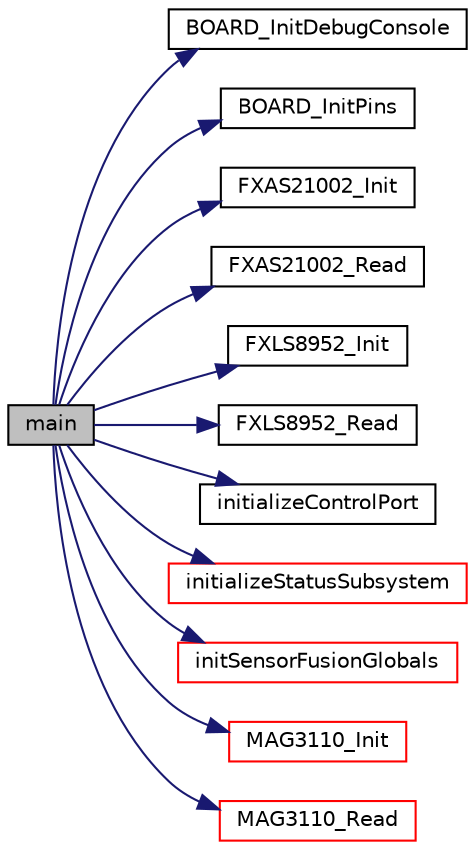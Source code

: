 digraph "main"
{
  edge [fontname="Helvetica",fontsize="10",labelfontname="Helvetica",labelfontsize="10"];
  node [fontname="Helvetica",fontsize="10",shape=record];
  rankdir="LR";
  Node0 [label="main",height=0.2,width=0.4,color="black", fillcolor="grey75", style="filled", fontcolor="black"];
  Node0 -> Node1 [color="midnightblue",fontsize="10",style="solid",fontname="Helvetica"];
  Node1 [label="BOARD_InitDebugConsole",height=0.2,width=0.4,color="black", fillcolor="white", style="filled",URL="$frdm-k64f_2board_8c.html#a4c84ccb952cb083367d7040cf9de3db8"];
  Node0 -> Node2 [color="midnightblue",fontsize="10",style="solid",fontname="Helvetica"];
  Node2 [label="BOARD_InitPins",height=0.2,width=0.4,color="black", fillcolor="white", style="filled",URL="$group__pin__mux.html#ga2c9fe54b6b84723fbaa590a6f4576966",tooltip="Configures pin routing and optionally pin electrical features. "];
  Node0 -> Node3 [color="midnightblue",fontsize="10",style="solid",fontname="Helvetica"];
  Node3 [label="FXAS21002_Init",height=0.2,width=0.4,color="black", fillcolor="white", style="filled",URL="$drivers_8h.html#a81c5b987e709b3991bc7c1bc1e659c1f"];
  Node0 -> Node4 [color="midnightblue",fontsize="10",style="solid",fontname="Helvetica"];
  Node4 [label="FXAS21002_Read",height=0.2,width=0.4,color="black", fillcolor="white", style="filled",URL="$drivers_8h.html#a1e2a1a192ed7f150fc24fc11df8d4c1e"];
  Node0 -> Node5 [color="midnightblue",fontsize="10",style="solid",fontname="Helvetica"];
  Node5 [label="FXLS8952_Init",height=0.2,width=0.4,color="black", fillcolor="white", style="filled",URL="$drivers_8h.html#ae47d028795d19902358ad6644c2995f7"];
  Node0 -> Node6 [color="midnightblue",fontsize="10",style="solid",fontname="Helvetica"];
  Node6 [label="FXLS8952_Read",height=0.2,width=0.4,color="black", fillcolor="white", style="filled",URL="$drivers_8h.html#aed1eb4f64f11c00b221a14839b996d1e"];
  Node0 -> Node7 [color="midnightblue",fontsize="10",style="solid",fontname="Helvetica"];
  Node7 [label="initializeControlPort",height=0.2,width=0.4,color="black", fillcolor="white", style="filled",URL="$control_8c.html#a67029acf1be9712c5d30c625132ad958",tooltip="Initialize the control subsystem and all related hardware. "];
  Node0 -> Node8 [color="midnightblue",fontsize="10",style="solid",fontname="Helvetica"];
  Node8 [label="initializeStatusSubsystem",height=0.2,width=0.4,color="red", fillcolor="white", style="filled",URL="$status_8c.html#a01619741119cf3432f8cfff23334c793"];
  Node0 -> Node15 [color="midnightblue",fontsize="10",style="solid",fontname="Helvetica"];
  Node15 [label="initSensorFusionGlobals",height=0.2,width=0.4,color="red", fillcolor="white", style="filled",URL="$sensor__fusion_8c.html#a43b44018042fabb5179c2e62277cc942",tooltip="utility function to insert default values in the top level structure "];
  Node0 -> Node106 [color="midnightblue",fontsize="10",style="solid",fontname="Helvetica"];
  Node106 [label="MAG3110_Init",height=0.2,width=0.4,color="red", fillcolor="white", style="filled",URL="$driver___m_a_g3110_8c.html#a20b118514f14ce008825433f72527ecd"];
  Node0 -> Node111 [color="midnightblue",fontsize="10",style="solid",fontname="Helvetica"];
  Node111 [label="MAG3110_Read",height=0.2,width=0.4,color="red", fillcolor="white", style="filled",URL="$driver___m_a_g3110_8c.html#a2592117f3e2fed5f61ff029cb18fa556"];
}
